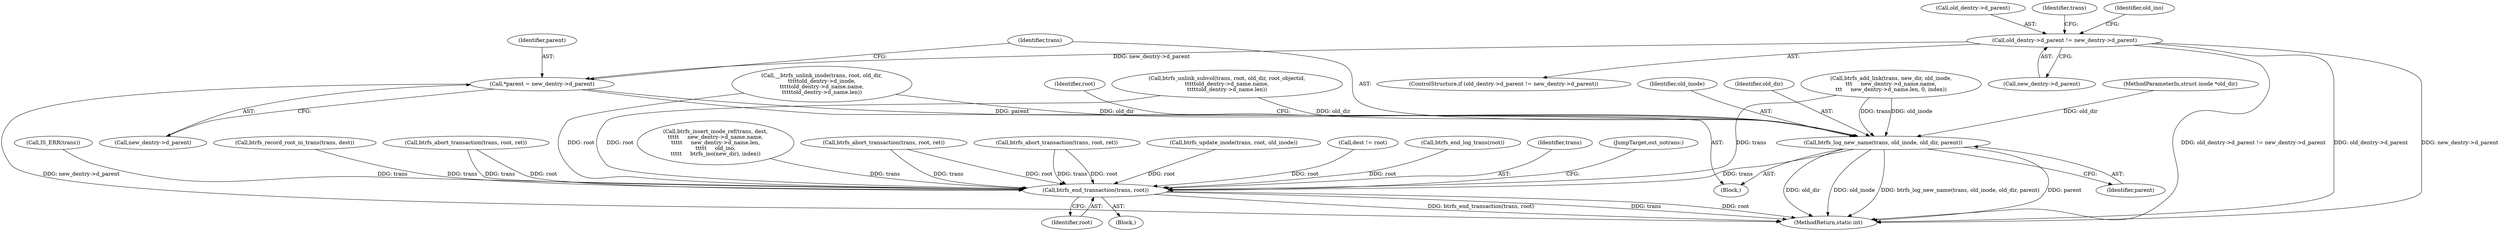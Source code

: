 digraph "0_linux_9c52057c698fb96f8f07e7a4bcf4801a092bda89_0@pointer" {
"1000610" [label="(Call,*parent = new_dentry->d_parent)"];
"1000396" [label="(Call,old_dentry->d_parent != new_dentry->d_parent)"];
"1000615" [label="(Call,btrfs_log_new_name(trans, old_inode, old_dir, parent))"];
"1000623" [label="(Call,btrfs_end_transaction(trans, root))"];
"1000616" [label="(Identifier,trans)"];
"1000397" [label="(Call,old_dentry->d_parent)"];
"1000445" [label="(Call,__btrfs_unlink_inode(trans, root, old_dir,\n\t\t\t\t\told_dentry->d_inode,\n\t\t\t\t\told_dentry->d_name.name,\n\t\t\t\t\told_dentry->d_name.len))"];
"1000395" [label="(ControlStructure,if (old_dentry->d_parent != new_dentry->d_parent))"];
"1000329" [label="(Call,btrfs_insert_inode_ref(trans, dest,\n\t\t\t\t\t     new_dentry->d_name.name,\n\t\t\t\t\t     new_dentry->d_name.len,\n\t\t\t\t\t     old_ino,\n\t\t\t\t\t     btrfs_ino(new_dir), index))"];
"1000474" [label="(Call,btrfs_abort_transaction(trans, root, ret))"];
"1000570" [label="(Call,btrfs_abort_transaction(trans, root, ret))"];
"1000626" [label="(JumpTarget,out_notrans:)"];
"1000111" [label="(MethodParameterIn,struct inode *old_dir)"];
"1000615" [label="(Call,btrfs_log_new_name(trans, old_inode, old_dir, parent))"];
"1000286" [label="(Call,IS_ERR(trans))"];
"1000426" [label="(Call,btrfs_unlink_subvol(trans, root, old_dir, root_objectid,\n\t\t\t\t\told_dentry->d_name.name,\n\t\t\t\t\told_dentry->d_name.len))"];
"1000404" [label="(Identifier,trans)"];
"1000610" [label="(Call,*parent = new_dentry->d_parent)"];
"1000400" [label="(Call,new_dentry->d_parent)"];
"1000298" [label="(Call,btrfs_record_root_in_trans(trans, dest))"];
"1000411" [label="(Identifier,old_ino)"];
"1000640" [label="(MethodReturn,static int)"];
"1000621" [label="(Identifier,root)"];
"1000599" [label="(Call,btrfs_abort_transaction(trans, root, ret))"];
"1000580" [label="(Call,btrfs_add_link(trans, new_dir, old_inode,\n\t\t\t     new_dentry->d_name.name,\n\t\t\t     new_dentry->d_name.len, 0, index))"];
"1000115" [label="(Block,)"];
"1000617" [label="(Identifier,old_inode)"];
"1000396" [label="(Call,old_dentry->d_parent != new_dentry->d_parent)"];
"1000618" [label="(Identifier,old_dir)"];
"1000619" [label="(Identifier,parent)"];
"1000467" [label="(Call,btrfs_update_inode(trans, root, old_inode))"];
"1000295" [label="(Call,dest != root)"];
"1000612" [label="(Call,new_dentry->d_parent)"];
"1000623" [label="(Call,btrfs_end_transaction(trans, root))"];
"1000625" [label="(Identifier,root)"];
"1000608" [label="(Block,)"];
"1000620" [label="(Call,btrfs_end_log_trans(root))"];
"1000611" [label="(Identifier,parent)"];
"1000624" [label="(Identifier,trans)"];
"1000610" -> "1000608"  [label="AST: "];
"1000610" -> "1000612"  [label="CFG: "];
"1000611" -> "1000610"  [label="AST: "];
"1000612" -> "1000610"  [label="AST: "];
"1000616" -> "1000610"  [label="CFG: "];
"1000610" -> "1000640"  [label="DDG: new_dentry->d_parent"];
"1000396" -> "1000610"  [label="DDG: new_dentry->d_parent"];
"1000610" -> "1000615"  [label="DDG: parent"];
"1000396" -> "1000395"  [label="AST: "];
"1000396" -> "1000400"  [label="CFG: "];
"1000397" -> "1000396"  [label="AST: "];
"1000400" -> "1000396"  [label="AST: "];
"1000404" -> "1000396"  [label="CFG: "];
"1000411" -> "1000396"  [label="CFG: "];
"1000396" -> "1000640"  [label="DDG: old_dentry->d_parent != new_dentry->d_parent"];
"1000396" -> "1000640"  [label="DDG: old_dentry->d_parent"];
"1000396" -> "1000640"  [label="DDG: new_dentry->d_parent"];
"1000615" -> "1000608"  [label="AST: "];
"1000615" -> "1000619"  [label="CFG: "];
"1000616" -> "1000615"  [label="AST: "];
"1000617" -> "1000615"  [label="AST: "];
"1000618" -> "1000615"  [label="AST: "];
"1000619" -> "1000615"  [label="AST: "];
"1000621" -> "1000615"  [label="CFG: "];
"1000615" -> "1000640"  [label="DDG: old_dir"];
"1000615" -> "1000640"  [label="DDG: old_inode"];
"1000615" -> "1000640"  [label="DDG: btrfs_log_new_name(trans, old_inode, old_dir, parent)"];
"1000615" -> "1000640"  [label="DDG: parent"];
"1000580" -> "1000615"  [label="DDG: trans"];
"1000580" -> "1000615"  [label="DDG: old_inode"];
"1000445" -> "1000615"  [label="DDG: old_dir"];
"1000426" -> "1000615"  [label="DDG: old_dir"];
"1000111" -> "1000615"  [label="DDG: old_dir"];
"1000615" -> "1000623"  [label="DDG: trans"];
"1000623" -> "1000115"  [label="AST: "];
"1000623" -> "1000625"  [label="CFG: "];
"1000624" -> "1000623"  [label="AST: "];
"1000625" -> "1000623"  [label="AST: "];
"1000626" -> "1000623"  [label="CFG: "];
"1000623" -> "1000640"  [label="DDG: btrfs_end_transaction(trans, root)"];
"1000623" -> "1000640"  [label="DDG: trans"];
"1000623" -> "1000640"  [label="DDG: root"];
"1000570" -> "1000623"  [label="DDG: trans"];
"1000570" -> "1000623"  [label="DDG: root"];
"1000286" -> "1000623"  [label="DDG: trans"];
"1000298" -> "1000623"  [label="DDG: trans"];
"1000599" -> "1000623"  [label="DDG: trans"];
"1000599" -> "1000623"  [label="DDG: root"];
"1000474" -> "1000623"  [label="DDG: trans"];
"1000474" -> "1000623"  [label="DDG: root"];
"1000329" -> "1000623"  [label="DDG: trans"];
"1000580" -> "1000623"  [label="DDG: trans"];
"1000426" -> "1000623"  [label="DDG: root"];
"1000620" -> "1000623"  [label="DDG: root"];
"1000445" -> "1000623"  [label="DDG: root"];
"1000467" -> "1000623"  [label="DDG: root"];
"1000295" -> "1000623"  [label="DDG: root"];
}
